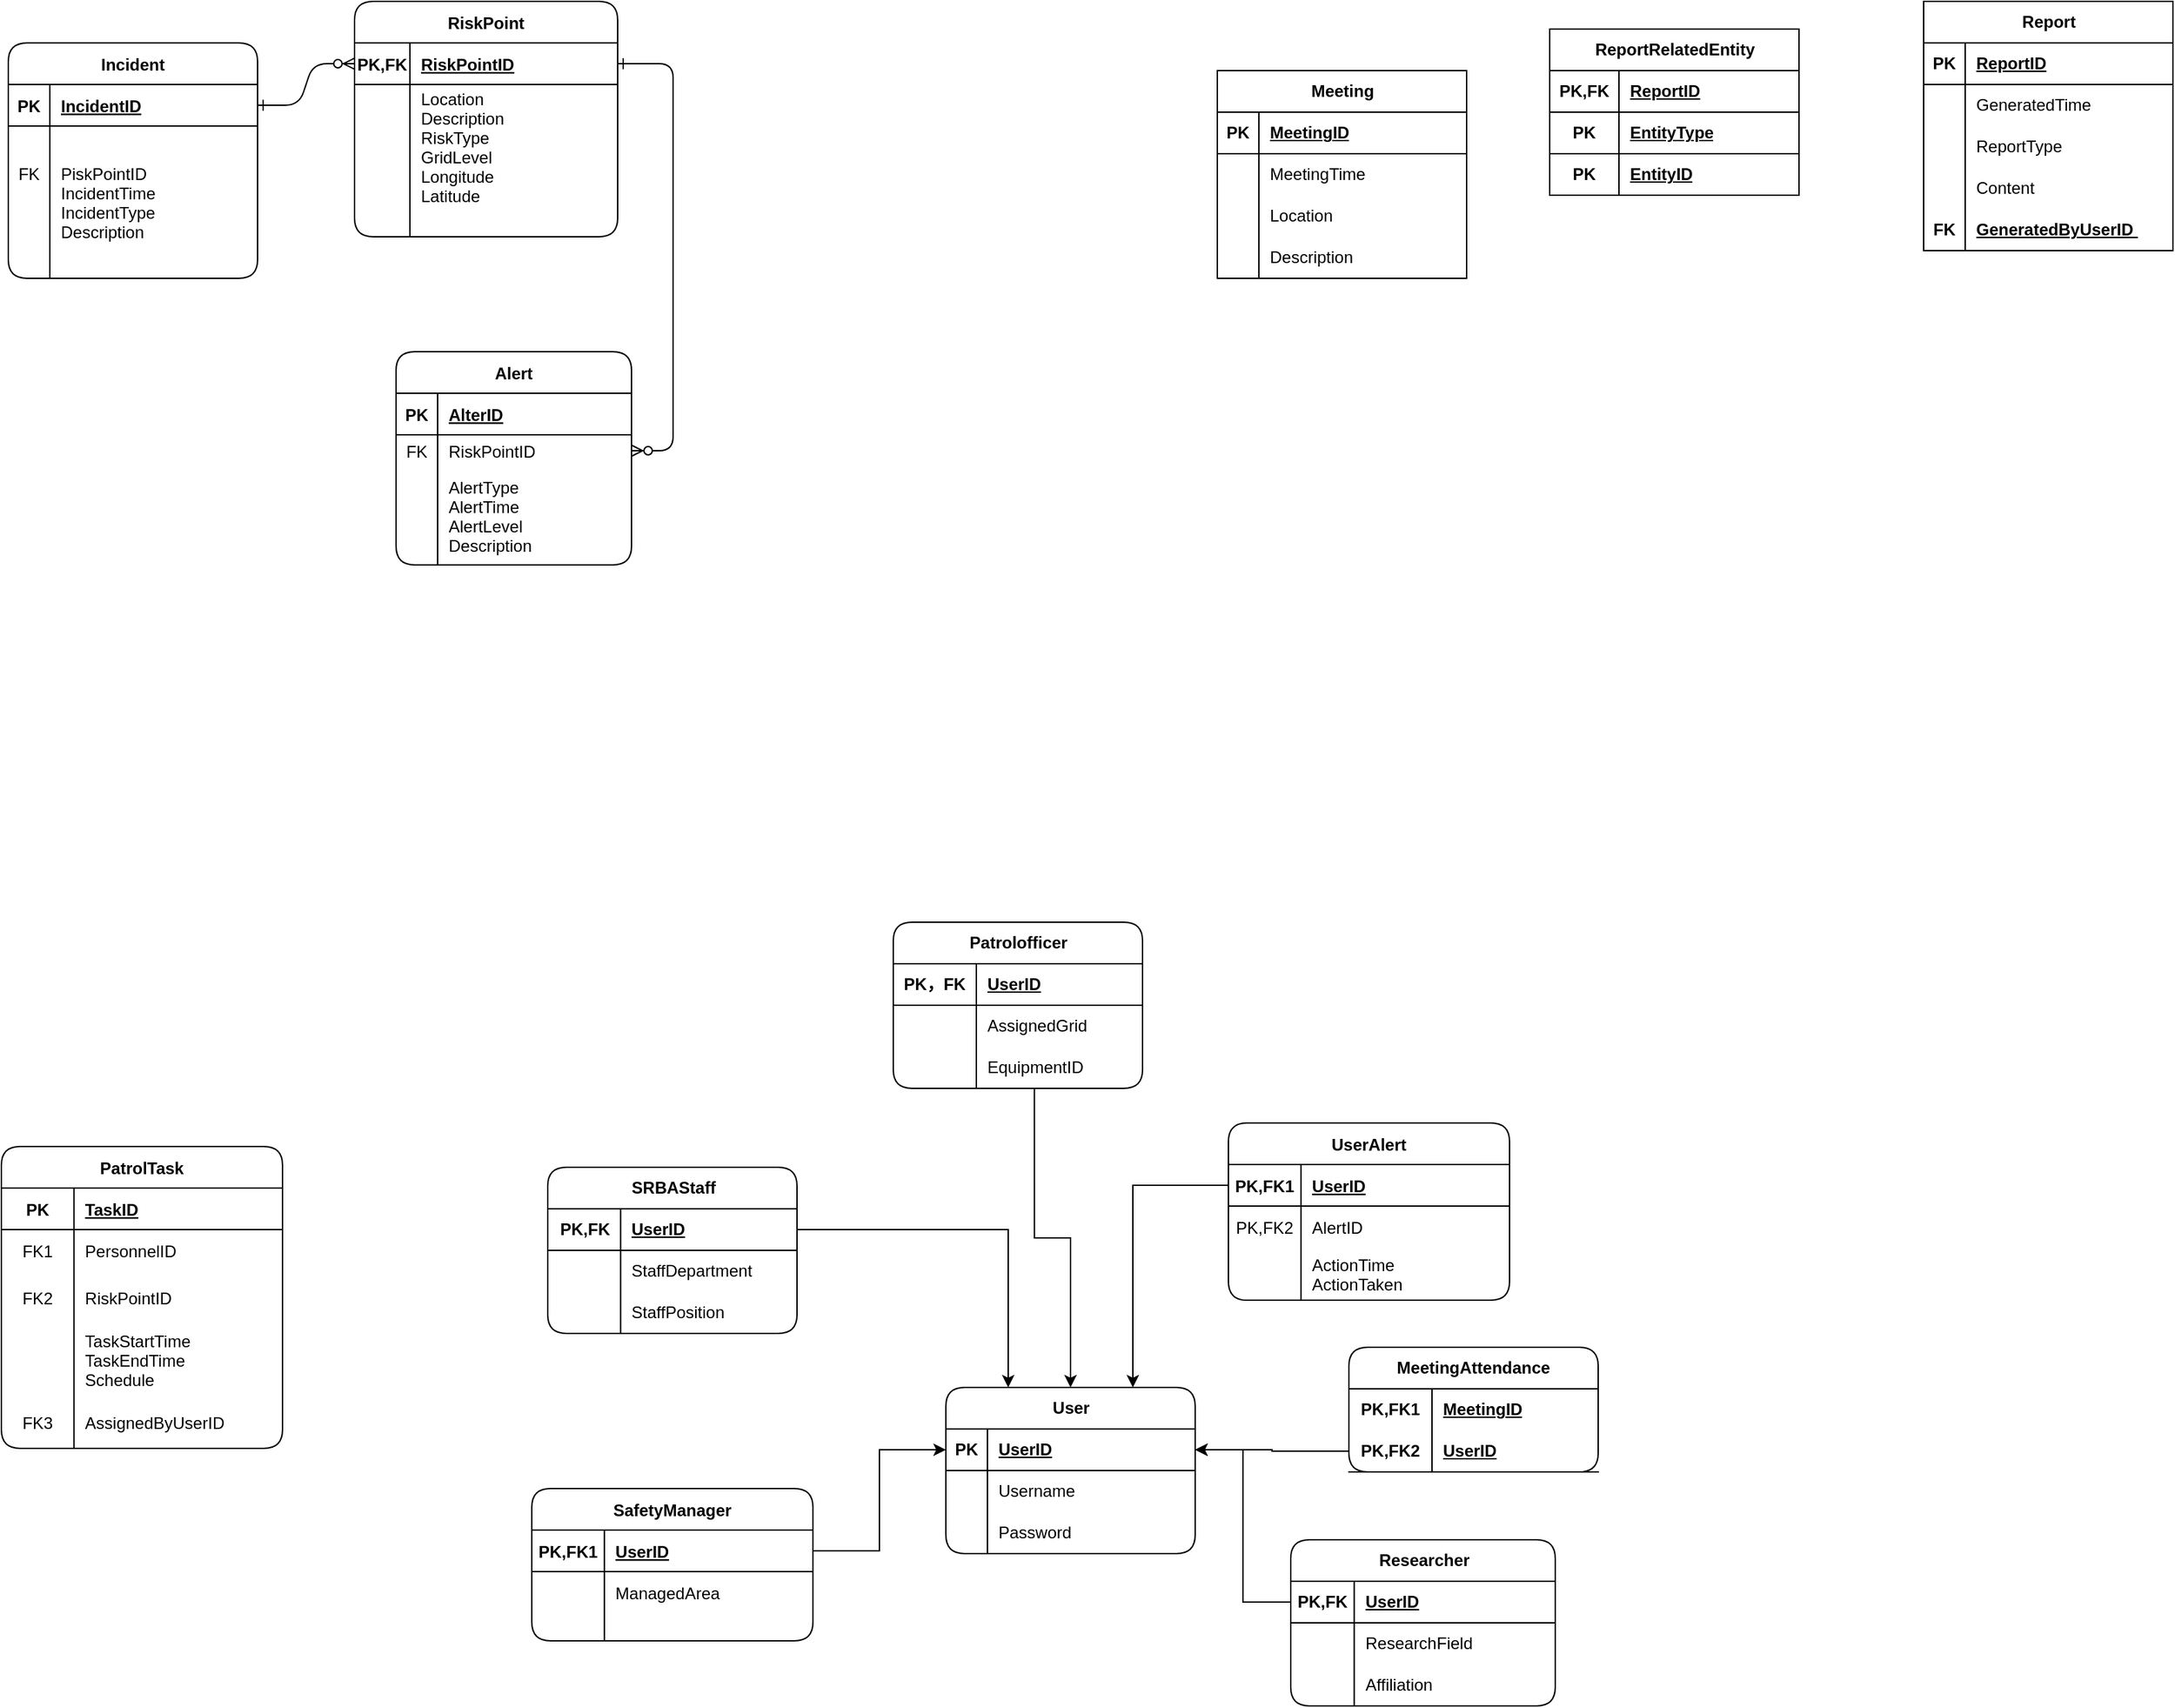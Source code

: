 <mxfile version="27.0.6">
  <diagram id="R2lEEEUBdFMjLlhIrx00" name="Page-1">
    <mxGraphModel dx="1435" dy="856" grid="0" gridSize="10" guides="1" tooltips="1" connect="1" arrows="1" fold="1" page="1" pageScale="1" pageWidth="1850" pageHeight="2100" math="0" shadow="0" extFonts="Permanent Marker^https://fonts.googleapis.com/css?family=Permanent+Marker">
      <root>
        <mxCell id="0" />
        <mxCell id="1" parent="0" />
        <mxCell id="C-vyLk0tnHw3VtMMgP7b-1" value="" style="edgeStyle=entityRelationEdgeStyle;endArrow=ERzeroToMany;startArrow=ERone;endFill=1;startFill=0;" parent="1" source="C-vyLk0tnHw3VtMMgP7b-24" target="C-vyLk0tnHw3VtMMgP7b-3" edge="1">
          <mxGeometry width="100" height="100" relative="1" as="geometry">
            <mxPoint x="340" y="720" as="sourcePoint" />
            <mxPoint x="440" y="620" as="targetPoint" />
          </mxGeometry>
        </mxCell>
        <mxCell id="C-vyLk0tnHw3VtMMgP7b-12" value="" style="edgeStyle=entityRelationEdgeStyle;endArrow=ERzeroToMany;startArrow=ERone;endFill=1;startFill=0;" parent="1" source="C-vyLk0tnHw3VtMMgP7b-3" target="C-vyLk0tnHw3VtMMgP7b-17" edge="1">
          <mxGeometry width="100" height="100" relative="1" as="geometry">
            <mxPoint x="400" y="180" as="sourcePoint" />
            <mxPoint x="460" y="205" as="targetPoint" />
          </mxGeometry>
        </mxCell>
        <mxCell id="C-vyLk0tnHw3VtMMgP7b-2" value="RiskPoint" style="shape=table;startSize=30;container=1;collapsible=1;childLayout=tableLayout;fixedRows=1;rowLines=0;fontStyle=1;align=center;resizeLast=1;rounded=1;" parent="1" vertex="1">
          <mxGeometry x="440" y="120" width="190" height="170" as="geometry" />
        </mxCell>
        <mxCell id="C-vyLk0tnHw3VtMMgP7b-3" value="" style="shape=partialRectangle;collapsible=0;dropTarget=0;pointerEvents=0;fillColor=none;points=[[0,0.5],[1,0.5]];portConstraint=eastwest;top=0;left=0;right=0;bottom=1;" parent="C-vyLk0tnHw3VtMMgP7b-2" vertex="1">
          <mxGeometry y="30" width="190" height="30" as="geometry" />
        </mxCell>
        <mxCell id="C-vyLk0tnHw3VtMMgP7b-4" value="PK,FK" style="shape=partialRectangle;overflow=hidden;connectable=0;fillColor=none;top=0;left=0;bottom=0;right=0;fontStyle=1;" parent="C-vyLk0tnHw3VtMMgP7b-3" vertex="1">
          <mxGeometry width="40" height="30" as="geometry">
            <mxRectangle width="40" height="30" as="alternateBounds" />
          </mxGeometry>
        </mxCell>
        <mxCell id="C-vyLk0tnHw3VtMMgP7b-5" value="RiskPointID" style="shape=partialRectangle;overflow=hidden;connectable=0;fillColor=none;top=0;left=0;bottom=0;right=0;align=left;spacingLeft=6;fontStyle=5;" parent="C-vyLk0tnHw3VtMMgP7b-3" vertex="1">
          <mxGeometry x="40" width="150" height="30" as="geometry">
            <mxRectangle width="150" height="30" as="alternateBounds" />
          </mxGeometry>
        </mxCell>
        <mxCell id="C-vyLk0tnHw3VtMMgP7b-6" value="" style="shape=partialRectangle;collapsible=0;dropTarget=0;pointerEvents=0;fillColor=none;points=[[0,0.5],[1,0.5]];portConstraint=eastwest;top=0;left=0;right=0;bottom=0;" parent="C-vyLk0tnHw3VtMMgP7b-2" vertex="1">
          <mxGeometry y="60" width="190" height="90" as="geometry" />
        </mxCell>
        <mxCell id="C-vyLk0tnHw3VtMMgP7b-7" value="" style="shape=partialRectangle;overflow=hidden;connectable=0;fillColor=none;top=0;left=0;bottom=0;right=0;" parent="C-vyLk0tnHw3VtMMgP7b-6" vertex="1">
          <mxGeometry width="40" height="90" as="geometry">
            <mxRectangle width="40" height="90" as="alternateBounds" />
          </mxGeometry>
        </mxCell>
        <mxCell id="C-vyLk0tnHw3VtMMgP7b-8" value="Location&#xa;Description&#xa;RiskType&#xa;GridLevel&#xa;Longitude&#xa;Latitude" style="shape=partialRectangle;overflow=hidden;connectable=0;fillColor=none;top=0;left=0;bottom=0;right=0;align=left;spacingLeft=6;" parent="C-vyLk0tnHw3VtMMgP7b-6" vertex="1">
          <mxGeometry x="40" width="150" height="90" as="geometry">
            <mxRectangle width="150" height="90" as="alternateBounds" />
          </mxGeometry>
        </mxCell>
        <mxCell id="C-vyLk0tnHw3VtMMgP7b-9" value="" style="shape=partialRectangle;collapsible=0;dropTarget=0;pointerEvents=0;fillColor=none;points=[[0,0.5],[1,0.5]];portConstraint=eastwest;top=0;left=0;right=0;bottom=0;" parent="C-vyLk0tnHw3VtMMgP7b-2" vertex="1">
          <mxGeometry y="150" width="190" height="20" as="geometry" />
        </mxCell>
        <mxCell id="C-vyLk0tnHw3VtMMgP7b-10" value="" style="shape=partialRectangle;overflow=hidden;connectable=0;fillColor=none;top=0;left=0;bottom=0;right=0;" parent="C-vyLk0tnHw3VtMMgP7b-9" vertex="1">
          <mxGeometry width="40" height="20" as="geometry">
            <mxRectangle width="40" height="20" as="alternateBounds" />
          </mxGeometry>
        </mxCell>
        <mxCell id="C-vyLk0tnHw3VtMMgP7b-11" value="" style="shape=partialRectangle;overflow=hidden;connectable=0;fillColor=none;top=0;left=0;bottom=0;right=0;align=left;spacingLeft=6;" parent="C-vyLk0tnHw3VtMMgP7b-9" vertex="1">
          <mxGeometry x="40" width="150" height="20" as="geometry">
            <mxRectangle width="150" height="20" as="alternateBounds" />
          </mxGeometry>
        </mxCell>
        <mxCell id="C-vyLk0tnHw3VtMMgP7b-13" value="Alert" style="shape=table;startSize=30;container=1;collapsible=1;childLayout=tableLayout;fixedRows=1;rowLines=0;fontStyle=1;align=center;resizeLast=1;rounded=1;" parent="1" vertex="1">
          <mxGeometry x="470" y="373" width="170" height="154" as="geometry" />
        </mxCell>
        <mxCell id="C-vyLk0tnHw3VtMMgP7b-14" value="" style="shape=partialRectangle;collapsible=0;dropTarget=0;pointerEvents=0;fillColor=none;points=[[0,0.5],[1,0.5]];portConstraint=eastwest;top=0;left=0;right=0;bottom=1;" parent="C-vyLk0tnHw3VtMMgP7b-13" vertex="1">
          <mxGeometry y="30" width="170" height="30" as="geometry" />
        </mxCell>
        <mxCell id="C-vyLk0tnHw3VtMMgP7b-15" value="PK" style="shape=partialRectangle;overflow=hidden;connectable=0;fillColor=none;top=0;left=0;bottom=0;right=0;fontStyle=1;" parent="C-vyLk0tnHw3VtMMgP7b-14" vertex="1">
          <mxGeometry width="30" height="30" as="geometry">
            <mxRectangle width="30" height="30" as="alternateBounds" />
          </mxGeometry>
        </mxCell>
        <mxCell id="C-vyLk0tnHw3VtMMgP7b-16" value="AlterID" style="shape=partialRectangle;overflow=hidden;connectable=0;fillColor=none;top=0;left=0;bottom=0;right=0;align=left;spacingLeft=6;fontStyle=5;" parent="C-vyLk0tnHw3VtMMgP7b-14" vertex="1">
          <mxGeometry x="30" width="140" height="30" as="geometry">
            <mxRectangle width="140" height="30" as="alternateBounds" />
          </mxGeometry>
        </mxCell>
        <mxCell id="C-vyLk0tnHw3VtMMgP7b-17" value="" style="shape=partialRectangle;collapsible=0;dropTarget=0;pointerEvents=0;fillColor=none;points=[[0,0.5],[1,0.5]];portConstraint=eastwest;top=0;left=0;right=0;bottom=0;" parent="C-vyLk0tnHw3VtMMgP7b-13" vertex="1">
          <mxGeometry y="60" width="170" height="23" as="geometry" />
        </mxCell>
        <mxCell id="C-vyLk0tnHw3VtMMgP7b-18" value="FK" style="shape=partialRectangle;overflow=hidden;connectable=0;fillColor=none;top=0;left=0;bottom=0;right=0;" parent="C-vyLk0tnHw3VtMMgP7b-17" vertex="1">
          <mxGeometry width="30" height="23" as="geometry">
            <mxRectangle width="30" height="23" as="alternateBounds" />
          </mxGeometry>
        </mxCell>
        <mxCell id="C-vyLk0tnHw3VtMMgP7b-19" value="RiskPointID" style="shape=partialRectangle;overflow=hidden;connectable=0;fillColor=none;top=0;left=0;bottom=0;right=0;align=left;spacingLeft=6;" parent="C-vyLk0tnHw3VtMMgP7b-17" vertex="1">
          <mxGeometry x="30" width="140" height="23" as="geometry">
            <mxRectangle width="140" height="23" as="alternateBounds" />
          </mxGeometry>
        </mxCell>
        <mxCell id="C-vyLk0tnHw3VtMMgP7b-20" value="" style="shape=partialRectangle;collapsible=0;dropTarget=0;pointerEvents=0;fillColor=none;points=[[0,0.5],[1,0.5]];portConstraint=eastwest;top=0;left=0;right=0;bottom=0;" parent="C-vyLk0tnHw3VtMMgP7b-13" vertex="1">
          <mxGeometry y="83" width="170" height="71" as="geometry" />
        </mxCell>
        <mxCell id="C-vyLk0tnHw3VtMMgP7b-21" value="" style="shape=partialRectangle;overflow=hidden;connectable=0;fillColor=none;top=0;left=0;bottom=0;right=0;" parent="C-vyLk0tnHw3VtMMgP7b-20" vertex="1">
          <mxGeometry width="30" height="71" as="geometry">
            <mxRectangle width="30" height="71" as="alternateBounds" />
          </mxGeometry>
        </mxCell>
        <mxCell id="C-vyLk0tnHw3VtMMgP7b-22" value="AlertType&#xa;AlertTime&#xa;AlertLevel&#xa;Description" style="shape=partialRectangle;overflow=hidden;connectable=0;fillColor=none;top=0;left=0;bottom=0;right=0;align=left;spacingLeft=6;" parent="C-vyLk0tnHw3VtMMgP7b-20" vertex="1">
          <mxGeometry x="30" width="140" height="71" as="geometry">
            <mxRectangle width="140" height="71" as="alternateBounds" />
          </mxGeometry>
        </mxCell>
        <mxCell id="C-vyLk0tnHw3VtMMgP7b-23" value="Incident" style="shape=table;startSize=30;container=1;collapsible=1;childLayout=tableLayout;fixedRows=1;rowLines=0;fontStyle=1;align=center;resizeLast=1;rounded=1;" parent="1" vertex="1">
          <mxGeometry x="190" y="150" width="180" height="170" as="geometry">
            <mxRectangle x="120" y="150" width="80" height="30" as="alternateBounds" />
          </mxGeometry>
        </mxCell>
        <mxCell id="C-vyLk0tnHw3VtMMgP7b-24" value="" style="shape=partialRectangle;collapsible=0;dropTarget=0;pointerEvents=0;fillColor=none;points=[[0,0.5],[1,0.5]];portConstraint=eastwest;top=0;left=0;right=0;bottom=1;" parent="C-vyLk0tnHw3VtMMgP7b-23" vertex="1">
          <mxGeometry y="30" width="180" height="30" as="geometry" />
        </mxCell>
        <mxCell id="C-vyLk0tnHw3VtMMgP7b-25" value="PK" style="shape=partialRectangle;overflow=hidden;connectable=0;fillColor=none;top=0;left=0;bottom=0;right=0;fontStyle=1;" parent="C-vyLk0tnHw3VtMMgP7b-24" vertex="1">
          <mxGeometry width="30" height="30" as="geometry">
            <mxRectangle width="30" height="30" as="alternateBounds" />
          </mxGeometry>
        </mxCell>
        <mxCell id="C-vyLk0tnHw3VtMMgP7b-26" value="IncidentID" style="shape=partialRectangle;overflow=hidden;connectable=0;fillColor=none;top=0;left=0;bottom=0;right=0;align=left;spacingLeft=6;fontStyle=5;" parent="C-vyLk0tnHw3VtMMgP7b-24" vertex="1">
          <mxGeometry x="30" width="150" height="30" as="geometry">
            <mxRectangle width="150" height="30" as="alternateBounds" />
          </mxGeometry>
        </mxCell>
        <mxCell id="C-vyLk0tnHw3VtMMgP7b-27" value="" style="shape=partialRectangle;collapsible=0;dropTarget=0;pointerEvents=0;fillColor=none;points=[[0,0.5],[1,0.5]];portConstraint=eastwest;top=0;left=0;right=0;bottom=0;" parent="C-vyLk0tnHw3VtMMgP7b-23" vertex="1">
          <mxGeometry y="60" width="180" height="110" as="geometry" />
        </mxCell>
        <mxCell id="C-vyLk0tnHw3VtMMgP7b-28" value="FK&#xa;&#xa;&#xa;" style="shape=partialRectangle;overflow=hidden;connectable=0;fillColor=none;top=0;left=0;bottom=0;right=0;" parent="C-vyLk0tnHw3VtMMgP7b-27" vertex="1">
          <mxGeometry width="30" height="110" as="geometry">
            <mxRectangle width="30" height="110" as="alternateBounds" />
          </mxGeometry>
        </mxCell>
        <mxCell id="C-vyLk0tnHw3VtMMgP7b-29" value="PiskPointID&#xa;IncidentTime&#xa;IncidentType&#xa;Description" style="shape=partialRectangle;overflow=hidden;connectable=0;fillColor=none;top=0;left=0;bottom=0;right=0;align=left;spacingLeft=6;" parent="C-vyLk0tnHw3VtMMgP7b-27" vertex="1">
          <mxGeometry x="30" width="150" height="110" as="geometry">
            <mxRectangle width="150" height="110" as="alternateBounds" />
          </mxGeometry>
        </mxCell>
        <mxCell id="5oM8TOlwmBt_AAqhBrr2-12" value="UserAlert" style="shape=table;startSize=30;container=1;collapsible=1;childLayout=tableLayout;fixedRows=1;rowLines=0;fontStyle=1;align=center;resizeLast=1;rounded=1;" parent="1" vertex="1">
          <mxGeometry x="1071" y="930" width="203" height="128" as="geometry" />
        </mxCell>
        <mxCell id="5oM8TOlwmBt_AAqhBrr2-13" value="" style="shape=partialRectangle;collapsible=0;dropTarget=0;pointerEvents=0;fillColor=none;points=[[0,0.5],[1,0.5]];portConstraint=eastwest;top=0;left=0;right=0;bottom=1;" parent="5oM8TOlwmBt_AAqhBrr2-12" vertex="1">
          <mxGeometry y="30" width="203" height="30" as="geometry" />
        </mxCell>
        <mxCell id="5oM8TOlwmBt_AAqhBrr2-14" value="PK,FK1" style="shape=partialRectangle;overflow=hidden;connectable=0;fillColor=none;top=0;left=0;bottom=0;right=0;fontStyle=1;" parent="5oM8TOlwmBt_AAqhBrr2-13" vertex="1">
          <mxGeometry width="52.399" height="30" as="geometry">
            <mxRectangle width="52.399" height="30" as="alternateBounds" />
          </mxGeometry>
        </mxCell>
        <mxCell id="5oM8TOlwmBt_AAqhBrr2-15" value="UserID" style="shape=partialRectangle;overflow=hidden;connectable=0;fillColor=none;top=0;left=0;bottom=0;right=0;align=left;spacingLeft=6;fontStyle=5;" parent="5oM8TOlwmBt_AAqhBrr2-13" vertex="1">
          <mxGeometry x="52.399" width="150.601" height="30" as="geometry">
            <mxRectangle width="150.601" height="30" as="alternateBounds" />
          </mxGeometry>
        </mxCell>
        <mxCell id="5oM8TOlwmBt_AAqhBrr2-16" value="" style="shape=partialRectangle;collapsible=0;dropTarget=0;pointerEvents=0;fillColor=none;points=[[0,0.5],[1,0.5]];portConstraint=eastwest;top=0;left=0;right=0;bottom=0;" parent="5oM8TOlwmBt_AAqhBrr2-12" vertex="1">
          <mxGeometry y="60" width="203" height="30" as="geometry" />
        </mxCell>
        <mxCell id="5oM8TOlwmBt_AAqhBrr2-17" value="PK,FK2" style="shape=partialRectangle;overflow=hidden;connectable=0;fillColor=none;top=0;left=0;bottom=0;right=0;" parent="5oM8TOlwmBt_AAqhBrr2-16" vertex="1">
          <mxGeometry width="52.399" height="30" as="geometry">
            <mxRectangle width="52.399" height="30" as="alternateBounds" />
          </mxGeometry>
        </mxCell>
        <mxCell id="5oM8TOlwmBt_AAqhBrr2-18" value="AlertID" style="shape=partialRectangle;overflow=hidden;connectable=0;fillColor=none;top=0;left=0;bottom=0;right=0;align=left;spacingLeft=6;" parent="5oM8TOlwmBt_AAqhBrr2-16" vertex="1">
          <mxGeometry x="52.399" width="150.601" height="30" as="geometry">
            <mxRectangle width="150.601" height="30" as="alternateBounds" />
          </mxGeometry>
        </mxCell>
        <mxCell id="5oM8TOlwmBt_AAqhBrr2-19" value="" style="shape=partialRectangle;collapsible=0;dropTarget=0;pointerEvents=0;fillColor=none;points=[[0,0.5],[1,0.5]];portConstraint=eastwest;top=0;left=0;right=0;bottom=0;" parent="5oM8TOlwmBt_AAqhBrr2-12" vertex="1">
          <mxGeometry y="90" width="203" height="38" as="geometry" />
        </mxCell>
        <mxCell id="5oM8TOlwmBt_AAqhBrr2-20" value="" style="shape=partialRectangle;overflow=hidden;connectable=0;fillColor=none;top=0;left=0;bottom=0;right=0;" parent="5oM8TOlwmBt_AAqhBrr2-19" vertex="1">
          <mxGeometry width="52.399" height="38" as="geometry">
            <mxRectangle width="52.399" height="38" as="alternateBounds" />
          </mxGeometry>
        </mxCell>
        <mxCell id="5oM8TOlwmBt_AAqhBrr2-21" value="ActionTime&#xa;ActionTaken" style="shape=partialRectangle;overflow=hidden;connectable=0;fillColor=none;top=0;left=0;bottom=0;right=0;align=left;spacingLeft=6;" parent="5oM8TOlwmBt_AAqhBrr2-19" vertex="1">
          <mxGeometry x="52.399" width="150.601" height="38" as="geometry">
            <mxRectangle width="150.601" height="38" as="alternateBounds" />
          </mxGeometry>
        </mxCell>
        <mxCell id="5oM8TOlwmBt_AAqhBrr2-22" value="PatrolTask" style="shape=table;startSize=30;container=1;collapsible=1;childLayout=tableLayout;fixedRows=1;rowLines=0;fontStyle=1;align=center;resizeLast=1;rounded=1;" parent="1" vertex="1">
          <mxGeometry x="185" y="947" width="203" height="218" as="geometry" />
        </mxCell>
        <mxCell id="5oM8TOlwmBt_AAqhBrr2-23" value="" style="shape=partialRectangle;collapsible=0;dropTarget=0;pointerEvents=0;fillColor=none;points=[[0,0.5],[1,0.5]];portConstraint=eastwest;top=0;left=0;right=0;bottom=1;" parent="5oM8TOlwmBt_AAqhBrr2-22" vertex="1">
          <mxGeometry y="30" width="203" height="30" as="geometry" />
        </mxCell>
        <mxCell id="5oM8TOlwmBt_AAqhBrr2-24" value="PK" style="shape=partialRectangle;overflow=hidden;connectable=0;fillColor=none;top=0;left=0;bottom=0;right=0;fontStyle=1;" parent="5oM8TOlwmBt_AAqhBrr2-23" vertex="1">
          <mxGeometry width="52.399" height="30" as="geometry">
            <mxRectangle width="52.399" height="30" as="alternateBounds" />
          </mxGeometry>
        </mxCell>
        <mxCell id="5oM8TOlwmBt_AAqhBrr2-25" value="TaskID" style="shape=partialRectangle;overflow=hidden;connectable=0;fillColor=none;top=0;left=0;bottom=0;right=0;align=left;spacingLeft=6;fontStyle=5;" parent="5oM8TOlwmBt_AAqhBrr2-23" vertex="1">
          <mxGeometry x="52.399" width="150.601" height="30" as="geometry">
            <mxRectangle width="150.601" height="30" as="alternateBounds" />
          </mxGeometry>
        </mxCell>
        <mxCell id="5oM8TOlwmBt_AAqhBrr2-26" value="" style="shape=partialRectangle;collapsible=0;dropTarget=0;pointerEvents=0;fillColor=none;points=[[0,0.5],[1,0.5]];portConstraint=eastwest;top=0;left=0;right=0;bottom=0;" parent="5oM8TOlwmBt_AAqhBrr2-22" vertex="1">
          <mxGeometry y="60" width="203" height="30" as="geometry" />
        </mxCell>
        <mxCell id="5oM8TOlwmBt_AAqhBrr2-27" value="FK1" style="shape=partialRectangle;overflow=hidden;connectable=0;fillColor=none;top=0;left=0;bottom=0;right=0;" parent="5oM8TOlwmBt_AAqhBrr2-26" vertex="1">
          <mxGeometry width="52.399" height="30" as="geometry">
            <mxRectangle width="52.399" height="30" as="alternateBounds" />
          </mxGeometry>
        </mxCell>
        <mxCell id="5oM8TOlwmBt_AAqhBrr2-28" value="PersonnelID" style="shape=partialRectangle;overflow=hidden;connectable=0;fillColor=none;top=0;left=0;bottom=0;right=0;align=left;spacingLeft=6;" parent="5oM8TOlwmBt_AAqhBrr2-26" vertex="1">
          <mxGeometry x="52.399" width="150.601" height="30" as="geometry">
            <mxRectangle width="150.601" height="30" as="alternateBounds" />
          </mxGeometry>
        </mxCell>
        <mxCell id="5oM8TOlwmBt_AAqhBrr2-29" value="" style="shape=partialRectangle;collapsible=0;dropTarget=0;pointerEvents=0;fillColor=none;points=[[0,0.5],[1,0.5]];portConstraint=eastwest;top=0;left=0;right=0;bottom=0;" parent="5oM8TOlwmBt_AAqhBrr2-22" vertex="1">
          <mxGeometry y="90" width="203" height="38" as="geometry" />
        </mxCell>
        <mxCell id="5oM8TOlwmBt_AAqhBrr2-30" value="FK2" style="shape=partialRectangle;overflow=hidden;connectable=0;fillColor=none;top=0;left=0;bottom=0;right=0;" parent="5oM8TOlwmBt_AAqhBrr2-29" vertex="1">
          <mxGeometry width="52.399" height="38" as="geometry">
            <mxRectangle width="52.399" height="38" as="alternateBounds" />
          </mxGeometry>
        </mxCell>
        <mxCell id="5oM8TOlwmBt_AAqhBrr2-31" value="RiskPointID" style="shape=partialRectangle;overflow=hidden;connectable=0;fillColor=none;top=0;left=0;bottom=0;right=0;align=left;spacingLeft=6;" parent="5oM8TOlwmBt_AAqhBrr2-29" vertex="1">
          <mxGeometry x="52.399" width="150.601" height="38" as="geometry">
            <mxRectangle width="150.601" height="38" as="alternateBounds" />
          </mxGeometry>
        </mxCell>
        <mxCell id="5oM8TOlwmBt_AAqhBrr2-37" value="" style="shape=partialRectangle;collapsible=0;dropTarget=0;pointerEvents=0;fillColor=none;points=[[0,0.5],[1,0.5]];portConstraint=eastwest;top=0;left=0;right=0;bottom=0;" parent="5oM8TOlwmBt_AAqhBrr2-22" vertex="1">
          <mxGeometry y="128" width="203" height="52" as="geometry" />
        </mxCell>
        <mxCell id="5oM8TOlwmBt_AAqhBrr2-38" value="" style="shape=partialRectangle;overflow=hidden;connectable=0;fillColor=none;top=0;left=0;bottom=0;right=0;" parent="5oM8TOlwmBt_AAqhBrr2-37" vertex="1">
          <mxGeometry width="52.399" height="52" as="geometry">
            <mxRectangle width="52.399" height="52" as="alternateBounds" />
          </mxGeometry>
        </mxCell>
        <mxCell id="5oM8TOlwmBt_AAqhBrr2-39" value="TaskStartTime&#xa;TaskEndTime&#xa;Schedule" style="shape=partialRectangle;overflow=hidden;connectable=0;fillColor=none;top=0;left=0;bottom=0;right=0;align=left;spacingLeft=6;" parent="5oM8TOlwmBt_AAqhBrr2-37" vertex="1">
          <mxGeometry x="52.399" width="150.601" height="52" as="geometry">
            <mxRectangle width="150.601" height="52" as="alternateBounds" />
          </mxGeometry>
        </mxCell>
        <mxCell id="5oM8TOlwmBt_AAqhBrr2-40" value="" style="shape=partialRectangle;collapsible=0;dropTarget=0;pointerEvents=0;fillColor=none;points=[[0,0.5],[1,0.5]];portConstraint=eastwest;top=0;left=0;right=0;bottom=0;" parent="5oM8TOlwmBt_AAqhBrr2-22" vertex="1">
          <mxGeometry y="180" width="203" height="38" as="geometry" />
        </mxCell>
        <mxCell id="5oM8TOlwmBt_AAqhBrr2-41" value="FK3" style="shape=partialRectangle;overflow=hidden;connectable=0;fillColor=none;top=0;left=0;bottom=0;right=0;" parent="5oM8TOlwmBt_AAqhBrr2-40" vertex="1">
          <mxGeometry width="52.399" height="38" as="geometry">
            <mxRectangle width="52.399" height="38" as="alternateBounds" />
          </mxGeometry>
        </mxCell>
        <mxCell id="5oM8TOlwmBt_AAqhBrr2-42" value="AssignedByUserID" style="shape=partialRectangle;overflow=hidden;connectable=0;fillColor=none;top=0;left=0;bottom=0;right=0;align=left;spacingLeft=6;" parent="5oM8TOlwmBt_AAqhBrr2-40" vertex="1">
          <mxGeometry x="52.399" width="150.601" height="38" as="geometry">
            <mxRectangle width="150.601" height="38" as="alternateBounds" />
          </mxGeometry>
        </mxCell>
        <mxCell id="5oM8TOlwmBt_AAqhBrr2-43" value="SafetyManager" style="shape=table;startSize=30;container=1;collapsible=1;childLayout=tableLayout;fixedRows=1;rowLines=0;fontStyle=1;align=center;resizeLast=1;rounded=1;" parent="1" vertex="1">
          <mxGeometry x="568" y="1194" width="203" height="110" as="geometry" />
        </mxCell>
        <mxCell id="5oM8TOlwmBt_AAqhBrr2-44" value="" style="shape=partialRectangle;collapsible=0;dropTarget=0;pointerEvents=0;fillColor=none;points=[[0,0.5],[1,0.5]];portConstraint=eastwest;top=0;left=0;right=0;bottom=1;" parent="5oM8TOlwmBt_AAqhBrr2-43" vertex="1">
          <mxGeometry y="30" width="203" height="30" as="geometry" />
        </mxCell>
        <mxCell id="5oM8TOlwmBt_AAqhBrr2-45" value="PK,FK1" style="shape=partialRectangle;overflow=hidden;connectable=0;fillColor=none;top=0;left=0;bottom=0;right=0;fontStyle=1;" parent="5oM8TOlwmBt_AAqhBrr2-44" vertex="1">
          <mxGeometry width="52.399" height="30" as="geometry">
            <mxRectangle width="52.399" height="30" as="alternateBounds" />
          </mxGeometry>
        </mxCell>
        <mxCell id="5oM8TOlwmBt_AAqhBrr2-46" value="UserID" style="shape=partialRectangle;overflow=hidden;connectable=0;fillColor=none;top=0;left=0;bottom=0;right=0;align=left;spacingLeft=6;fontStyle=5;" parent="5oM8TOlwmBt_AAqhBrr2-44" vertex="1">
          <mxGeometry x="52.399" width="150.601" height="30" as="geometry">
            <mxRectangle width="150.601" height="30" as="alternateBounds" />
          </mxGeometry>
        </mxCell>
        <mxCell id="5oM8TOlwmBt_AAqhBrr2-47" value="" style="shape=partialRectangle;collapsible=0;dropTarget=0;pointerEvents=0;fillColor=none;points=[[0,0.5],[1,0.5]];portConstraint=eastwest;top=0;left=0;right=0;bottom=0;" parent="5oM8TOlwmBt_AAqhBrr2-43" vertex="1">
          <mxGeometry y="60" width="203" height="30" as="geometry" />
        </mxCell>
        <mxCell id="5oM8TOlwmBt_AAqhBrr2-48" value="" style="shape=partialRectangle;overflow=hidden;connectable=0;fillColor=none;top=0;left=0;bottom=0;right=0;" parent="5oM8TOlwmBt_AAqhBrr2-47" vertex="1">
          <mxGeometry width="52.399" height="30" as="geometry">
            <mxRectangle width="52.399" height="30" as="alternateBounds" />
          </mxGeometry>
        </mxCell>
        <mxCell id="5oM8TOlwmBt_AAqhBrr2-49" value="ManagedArea" style="shape=partialRectangle;overflow=hidden;connectable=0;fillColor=none;top=0;left=0;bottom=0;right=0;align=left;spacingLeft=6;" parent="5oM8TOlwmBt_AAqhBrr2-47" vertex="1">
          <mxGeometry x="52.399" width="150.601" height="30" as="geometry">
            <mxRectangle width="150.601" height="30" as="alternateBounds" />
          </mxGeometry>
        </mxCell>
        <mxCell id="5oM8TOlwmBt_AAqhBrr2-50" value="" style="shape=partialRectangle;collapsible=0;dropTarget=0;pointerEvents=0;fillColor=none;points=[[0,0.5],[1,0.5]];portConstraint=eastwest;top=0;left=0;right=0;bottom=0;" parent="5oM8TOlwmBt_AAqhBrr2-43" vertex="1">
          <mxGeometry y="90" width="203" height="20" as="geometry" />
        </mxCell>
        <mxCell id="5oM8TOlwmBt_AAqhBrr2-51" value="" style="shape=partialRectangle;overflow=hidden;connectable=0;fillColor=none;top=0;left=0;bottom=0;right=0;" parent="5oM8TOlwmBt_AAqhBrr2-50" vertex="1">
          <mxGeometry width="52.399" height="20" as="geometry">
            <mxRectangle width="52.399" height="20" as="alternateBounds" />
          </mxGeometry>
        </mxCell>
        <mxCell id="5oM8TOlwmBt_AAqhBrr2-52" value="" style="shape=partialRectangle;overflow=hidden;connectable=0;fillColor=none;top=0;left=0;bottom=0;right=0;align=left;spacingLeft=6;" parent="5oM8TOlwmBt_AAqhBrr2-50" vertex="1">
          <mxGeometry x="52.399" width="150.601" height="20" as="geometry">
            <mxRectangle width="150.601" height="20" as="alternateBounds" />
          </mxGeometry>
        </mxCell>
        <mxCell id="HkrqO2anl0tsShpbTBMv-1" value="Meeting" style="shape=table;startSize=30;container=1;collapsible=1;childLayout=tableLayout;fixedRows=1;rowLines=0;fontStyle=1;align=center;resizeLast=1;html=1;" vertex="1" parent="1">
          <mxGeometry x="1063" y="170" width="180" height="150" as="geometry" />
        </mxCell>
        <mxCell id="HkrqO2anl0tsShpbTBMv-2" value="" style="shape=tableRow;horizontal=0;startSize=0;swimlaneHead=0;swimlaneBody=0;fillColor=none;collapsible=0;dropTarget=0;points=[[0,0.5],[1,0.5]];portConstraint=eastwest;top=0;left=0;right=0;bottom=1;" vertex="1" parent="HkrqO2anl0tsShpbTBMv-1">
          <mxGeometry y="30" width="180" height="30" as="geometry" />
        </mxCell>
        <mxCell id="HkrqO2anl0tsShpbTBMv-3" value="PK" style="shape=partialRectangle;connectable=0;fillColor=none;top=0;left=0;bottom=0;right=0;fontStyle=1;overflow=hidden;whiteSpace=wrap;html=1;" vertex="1" parent="HkrqO2anl0tsShpbTBMv-2">
          <mxGeometry width="30" height="30" as="geometry">
            <mxRectangle width="30" height="30" as="alternateBounds" />
          </mxGeometry>
        </mxCell>
        <mxCell id="HkrqO2anl0tsShpbTBMv-4" value="MeetingID" style="shape=partialRectangle;connectable=0;fillColor=none;top=0;left=0;bottom=0;right=0;align=left;spacingLeft=6;fontStyle=5;overflow=hidden;whiteSpace=wrap;html=1;" vertex="1" parent="HkrqO2anl0tsShpbTBMv-2">
          <mxGeometry x="30" width="150" height="30" as="geometry">
            <mxRectangle width="150" height="30" as="alternateBounds" />
          </mxGeometry>
        </mxCell>
        <mxCell id="HkrqO2anl0tsShpbTBMv-5" value="" style="shape=tableRow;horizontal=0;startSize=0;swimlaneHead=0;swimlaneBody=0;fillColor=none;collapsible=0;dropTarget=0;points=[[0,0.5],[1,0.5]];portConstraint=eastwest;top=0;left=0;right=0;bottom=0;" vertex="1" parent="HkrqO2anl0tsShpbTBMv-1">
          <mxGeometry y="60" width="180" height="30" as="geometry" />
        </mxCell>
        <mxCell id="HkrqO2anl0tsShpbTBMv-6" value="" style="shape=partialRectangle;connectable=0;fillColor=none;top=0;left=0;bottom=0;right=0;editable=1;overflow=hidden;whiteSpace=wrap;html=1;" vertex="1" parent="HkrqO2anl0tsShpbTBMv-5">
          <mxGeometry width="30" height="30" as="geometry">
            <mxRectangle width="30" height="30" as="alternateBounds" />
          </mxGeometry>
        </mxCell>
        <mxCell id="HkrqO2anl0tsShpbTBMv-7" value="MeetingTime&amp;nbsp;" style="shape=partialRectangle;connectable=0;fillColor=none;top=0;left=0;bottom=0;right=0;align=left;spacingLeft=6;overflow=hidden;whiteSpace=wrap;html=1;" vertex="1" parent="HkrqO2anl0tsShpbTBMv-5">
          <mxGeometry x="30" width="150" height="30" as="geometry">
            <mxRectangle width="150" height="30" as="alternateBounds" />
          </mxGeometry>
        </mxCell>
        <mxCell id="HkrqO2anl0tsShpbTBMv-8" value="" style="shape=tableRow;horizontal=0;startSize=0;swimlaneHead=0;swimlaneBody=0;fillColor=none;collapsible=0;dropTarget=0;points=[[0,0.5],[1,0.5]];portConstraint=eastwest;top=0;left=0;right=0;bottom=0;" vertex="1" parent="HkrqO2anl0tsShpbTBMv-1">
          <mxGeometry y="90" width="180" height="30" as="geometry" />
        </mxCell>
        <mxCell id="HkrqO2anl0tsShpbTBMv-9" value="" style="shape=partialRectangle;connectable=0;fillColor=none;top=0;left=0;bottom=0;right=0;editable=1;overflow=hidden;whiteSpace=wrap;html=1;" vertex="1" parent="HkrqO2anl0tsShpbTBMv-8">
          <mxGeometry width="30" height="30" as="geometry">
            <mxRectangle width="30" height="30" as="alternateBounds" />
          </mxGeometry>
        </mxCell>
        <mxCell id="HkrqO2anl0tsShpbTBMv-10" value="Location" style="shape=partialRectangle;connectable=0;fillColor=none;top=0;left=0;bottom=0;right=0;align=left;spacingLeft=6;overflow=hidden;whiteSpace=wrap;html=1;" vertex="1" parent="HkrqO2anl0tsShpbTBMv-8">
          <mxGeometry x="30" width="150" height="30" as="geometry">
            <mxRectangle width="150" height="30" as="alternateBounds" />
          </mxGeometry>
        </mxCell>
        <mxCell id="HkrqO2anl0tsShpbTBMv-11" value="" style="shape=tableRow;horizontal=0;startSize=0;swimlaneHead=0;swimlaneBody=0;fillColor=none;collapsible=0;dropTarget=0;points=[[0,0.5],[1,0.5]];portConstraint=eastwest;top=0;left=0;right=0;bottom=0;" vertex="1" parent="HkrqO2anl0tsShpbTBMv-1">
          <mxGeometry y="120" width="180" height="30" as="geometry" />
        </mxCell>
        <mxCell id="HkrqO2anl0tsShpbTBMv-12" value="" style="shape=partialRectangle;connectable=0;fillColor=none;top=0;left=0;bottom=0;right=0;editable=1;overflow=hidden;whiteSpace=wrap;html=1;" vertex="1" parent="HkrqO2anl0tsShpbTBMv-11">
          <mxGeometry width="30" height="30" as="geometry">
            <mxRectangle width="30" height="30" as="alternateBounds" />
          </mxGeometry>
        </mxCell>
        <mxCell id="HkrqO2anl0tsShpbTBMv-13" value="Description" style="shape=partialRectangle;connectable=0;fillColor=none;top=0;left=0;bottom=0;right=0;align=left;spacingLeft=6;overflow=hidden;whiteSpace=wrap;html=1;" vertex="1" parent="HkrqO2anl0tsShpbTBMv-11">
          <mxGeometry x="30" width="150" height="30" as="geometry">
            <mxRectangle width="150" height="30" as="alternateBounds" />
          </mxGeometry>
        </mxCell>
        <mxCell id="HkrqO2anl0tsShpbTBMv-14" value="MeetingAttendance" style="shape=table;startSize=30;container=1;collapsible=1;childLayout=tableLayout;fixedRows=1;rowLines=0;fontStyle=1;align=center;resizeLast=1;html=1;whiteSpace=wrap;rounded=1;" vertex="1" parent="1">
          <mxGeometry x="1158" y="1092" width="180" height="90" as="geometry" />
        </mxCell>
        <mxCell id="HkrqO2anl0tsShpbTBMv-15" value="" style="shape=tableRow;horizontal=0;startSize=0;swimlaneHead=0;swimlaneBody=0;fillColor=none;collapsible=0;dropTarget=0;points=[[0,0.5],[1,0.5]];portConstraint=eastwest;top=0;left=0;right=0;bottom=0;html=1;" vertex="1" parent="HkrqO2anl0tsShpbTBMv-14">
          <mxGeometry y="30" width="180" height="30" as="geometry" />
        </mxCell>
        <mxCell id="HkrqO2anl0tsShpbTBMv-16" value="PK,FK1" style="shape=partialRectangle;connectable=0;fillColor=none;top=0;left=0;bottom=0;right=0;fontStyle=1;overflow=hidden;html=1;whiteSpace=wrap;" vertex="1" parent="HkrqO2anl0tsShpbTBMv-15">
          <mxGeometry width="60" height="30" as="geometry">
            <mxRectangle width="60" height="30" as="alternateBounds" />
          </mxGeometry>
        </mxCell>
        <mxCell id="HkrqO2anl0tsShpbTBMv-17" value="MeetingID" style="shape=partialRectangle;connectable=0;fillColor=none;top=0;left=0;bottom=0;right=0;align=left;spacingLeft=6;fontStyle=5;overflow=hidden;html=1;whiteSpace=wrap;" vertex="1" parent="HkrqO2anl0tsShpbTBMv-15">
          <mxGeometry x="60" width="120" height="30" as="geometry">
            <mxRectangle width="120" height="30" as="alternateBounds" />
          </mxGeometry>
        </mxCell>
        <mxCell id="HkrqO2anl0tsShpbTBMv-18" value="" style="shape=tableRow;horizontal=0;startSize=0;swimlaneHead=0;swimlaneBody=0;fillColor=none;collapsible=0;dropTarget=0;points=[[0,0.5],[1,0.5]];portConstraint=eastwest;top=0;left=0;right=0;bottom=1;html=1;" vertex="1" parent="HkrqO2anl0tsShpbTBMv-14">
          <mxGeometry y="60" width="180" height="30" as="geometry" />
        </mxCell>
        <mxCell id="HkrqO2anl0tsShpbTBMv-19" value="PK,FK2" style="shape=partialRectangle;connectable=0;fillColor=none;top=0;left=0;bottom=0;right=0;fontStyle=1;overflow=hidden;html=1;whiteSpace=wrap;" vertex="1" parent="HkrqO2anl0tsShpbTBMv-18">
          <mxGeometry width="60" height="30" as="geometry">
            <mxRectangle width="60" height="30" as="alternateBounds" />
          </mxGeometry>
        </mxCell>
        <mxCell id="HkrqO2anl0tsShpbTBMv-20" value="UserID" style="shape=partialRectangle;connectable=0;fillColor=none;top=0;left=0;bottom=0;right=0;align=left;spacingLeft=6;fontStyle=5;overflow=hidden;html=1;whiteSpace=wrap;" vertex="1" parent="HkrqO2anl0tsShpbTBMv-18">
          <mxGeometry x="60" width="120" height="30" as="geometry">
            <mxRectangle width="120" height="30" as="alternateBounds" />
          </mxGeometry>
        </mxCell>
        <mxCell id="HkrqO2anl0tsShpbTBMv-21" value="Researcher" style="shape=table;startSize=30;container=1;collapsible=1;childLayout=tableLayout;fixedRows=1;rowLines=0;fontStyle=1;align=center;resizeLast=1;html=1;rounded=1;" vertex="1" parent="1">
          <mxGeometry x="1116" y="1231" width="191" height="120" as="geometry" />
        </mxCell>
        <mxCell id="HkrqO2anl0tsShpbTBMv-22" value="" style="shape=tableRow;horizontal=0;startSize=0;swimlaneHead=0;swimlaneBody=0;fillColor=none;collapsible=0;dropTarget=0;points=[[0,0.5],[1,0.5]];portConstraint=eastwest;top=0;left=0;right=0;bottom=1;" vertex="1" parent="HkrqO2anl0tsShpbTBMv-21">
          <mxGeometry y="30" width="191" height="30" as="geometry" />
        </mxCell>
        <mxCell id="HkrqO2anl0tsShpbTBMv-23" value="PK,FK" style="shape=partialRectangle;connectable=0;fillColor=none;top=0;left=0;bottom=0;right=0;fontStyle=1;overflow=hidden;whiteSpace=wrap;html=1;" vertex="1" parent="HkrqO2anl0tsShpbTBMv-22">
          <mxGeometry width="45.824" height="30" as="geometry">
            <mxRectangle width="45.824" height="30" as="alternateBounds" />
          </mxGeometry>
        </mxCell>
        <mxCell id="HkrqO2anl0tsShpbTBMv-24" value="UserID" style="shape=partialRectangle;connectable=0;fillColor=none;top=0;left=0;bottom=0;right=0;align=left;spacingLeft=6;fontStyle=5;overflow=hidden;whiteSpace=wrap;html=1;" vertex="1" parent="HkrqO2anl0tsShpbTBMv-22">
          <mxGeometry x="45.824" width="145.176" height="30" as="geometry">
            <mxRectangle width="145.176" height="30" as="alternateBounds" />
          </mxGeometry>
        </mxCell>
        <mxCell id="HkrqO2anl0tsShpbTBMv-25" value="" style="shape=tableRow;horizontal=0;startSize=0;swimlaneHead=0;swimlaneBody=0;fillColor=none;collapsible=0;dropTarget=0;points=[[0,0.5],[1,0.5]];portConstraint=eastwest;top=0;left=0;right=0;bottom=0;" vertex="1" parent="HkrqO2anl0tsShpbTBMv-21">
          <mxGeometry y="60" width="191" height="30" as="geometry" />
        </mxCell>
        <mxCell id="HkrqO2anl0tsShpbTBMv-26" value="" style="shape=partialRectangle;connectable=0;fillColor=none;top=0;left=0;bottom=0;right=0;editable=1;overflow=hidden;whiteSpace=wrap;html=1;" vertex="1" parent="HkrqO2anl0tsShpbTBMv-25">
          <mxGeometry width="45.824" height="30" as="geometry">
            <mxRectangle width="45.824" height="30" as="alternateBounds" />
          </mxGeometry>
        </mxCell>
        <mxCell id="HkrqO2anl0tsShpbTBMv-27" value="ResearchField&amp;nbsp;" style="shape=partialRectangle;connectable=0;fillColor=none;top=0;left=0;bottom=0;right=0;align=left;spacingLeft=6;overflow=hidden;whiteSpace=wrap;html=1;" vertex="1" parent="HkrqO2anl0tsShpbTBMv-25">
          <mxGeometry x="45.824" width="145.176" height="30" as="geometry">
            <mxRectangle width="145.176" height="30" as="alternateBounds" />
          </mxGeometry>
        </mxCell>
        <mxCell id="HkrqO2anl0tsShpbTBMv-28" value="" style="shape=tableRow;horizontal=0;startSize=0;swimlaneHead=0;swimlaneBody=0;fillColor=none;collapsible=0;dropTarget=0;points=[[0,0.5],[1,0.5]];portConstraint=eastwest;top=0;left=0;right=0;bottom=0;" vertex="1" parent="HkrqO2anl0tsShpbTBMv-21">
          <mxGeometry y="90" width="191" height="30" as="geometry" />
        </mxCell>
        <mxCell id="HkrqO2anl0tsShpbTBMv-29" value="" style="shape=partialRectangle;connectable=0;fillColor=none;top=0;left=0;bottom=0;right=0;editable=1;overflow=hidden;whiteSpace=wrap;html=1;" vertex="1" parent="HkrqO2anl0tsShpbTBMv-28">
          <mxGeometry width="45.824" height="30" as="geometry">
            <mxRectangle width="45.824" height="30" as="alternateBounds" />
          </mxGeometry>
        </mxCell>
        <mxCell id="HkrqO2anl0tsShpbTBMv-30" value="Affiliation" style="shape=partialRectangle;connectable=0;fillColor=none;top=0;left=0;bottom=0;right=0;align=left;spacingLeft=6;overflow=hidden;whiteSpace=wrap;html=1;" vertex="1" parent="HkrqO2anl0tsShpbTBMv-28">
          <mxGeometry x="45.824" width="145.176" height="30" as="geometry">
            <mxRectangle width="145.176" height="30" as="alternateBounds" />
          </mxGeometry>
        </mxCell>
        <mxCell id="HkrqO2anl0tsShpbTBMv-31" value="ReportRelatedEntity" style="shape=table;startSize=30;container=1;collapsible=1;childLayout=tableLayout;fixedRows=1;rowLines=0;fontStyle=1;align=center;resizeLast=1;html=1;strokeWidth=1;" vertex="1" parent="1">
          <mxGeometry x="1303" y="140" width="180" height="120" as="geometry" />
        </mxCell>
        <mxCell id="HkrqO2anl0tsShpbTBMv-32" style="shape=tableRow;horizontal=0;startSize=0;swimlaneHead=0;swimlaneBody=0;fillColor=none;collapsible=0;dropTarget=0;points=[[0,0.5],[1,0.5]];portConstraint=eastwest;top=0;left=0;right=0;bottom=1;" vertex="1" parent="HkrqO2anl0tsShpbTBMv-31">
          <mxGeometry y="30" width="180" height="30" as="geometry" />
        </mxCell>
        <mxCell id="HkrqO2anl0tsShpbTBMv-33" value="PK,FK" style="shape=partialRectangle;connectable=0;fillColor=none;top=0;left=0;bottom=0;right=0;fontStyle=1;overflow=hidden;whiteSpace=wrap;html=1;" vertex="1" parent="HkrqO2anl0tsShpbTBMv-32">
          <mxGeometry width="50" height="30" as="geometry">
            <mxRectangle width="50" height="30" as="alternateBounds" />
          </mxGeometry>
        </mxCell>
        <mxCell id="HkrqO2anl0tsShpbTBMv-34" value="ReportID" style="shape=partialRectangle;connectable=0;fillColor=none;top=0;left=0;bottom=0;right=0;align=left;spacingLeft=6;fontStyle=5;overflow=hidden;whiteSpace=wrap;html=1;" vertex="1" parent="HkrqO2anl0tsShpbTBMv-32">
          <mxGeometry x="50" width="130" height="30" as="geometry">
            <mxRectangle width="130" height="30" as="alternateBounds" />
          </mxGeometry>
        </mxCell>
        <mxCell id="HkrqO2anl0tsShpbTBMv-35" style="shape=tableRow;horizontal=0;startSize=0;swimlaneHead=0;swimlaneBody=0;fillColor=none;collapsible=0;dropTarget=0;points=[[0,0.5],[1,0.5]];portConstraint=eastwest;top=0;left=0;right=0;bottom=1;" vertex="1" parent="HkrqO2anl0tsShpbTBMv-31">
          <mxGeometry y="60" width="180" height="30" as="geometry" />
        </mxCell>
        <mxCell id="HkrqO2anl0tsShpbTBMv-36" value="PK" style="shape=partialRectangle;connectable=0;fillColor=none;top=0;left=0;bottom=0;right=0;fontStyle=1;overflow=hidden;whiteSpace=wrap;html=1;" vertex="1" parent="HkrqO2anl0tsShpbTBMv-35">
          <mxGeometry width="50" height="30" as="geometry">
            <mxRectangle width="50" height="30" as="alternateBounds" />
          </mxGeometry>
        </mxCell>
        <mxCell id="HkrqO2anl0tsShpbTBMv-37" value="EntityType" style="shape=partialRectangle;connectable=0;fillColor=none;top=0;left=0;bottom=0;right=0;align=left;spacingLeft=6;fontStyle=5;overflow=hidden;whiteSpace=wrap;html=1;" vertex="1" parent="HkrqO2anl0tsShpbTBMv-35">
          <mxGeometry x="50" width="130" height="30" as="geometry">
            <mxRectangle width="130" height="30" as="alternateBounds" />
          </mxGeometry>
        </mxCell>
        <mxCell id="HkrqO2anl0tsShpbTBMv-38" value="" style="shape=tableRow;horizontal=0;startSize=0;swimlaneHead=0;swimlaneBody=0;fillColor=none;collapsible=0;dropTarget=0;points=[[0,0.5],[1,0.5]];portConstraint=eastwest;top=0;left=0;right=0;bottom=1;" vertex="1" parent="HkrqO2anl0tsShpbTBMv-31">
          <mxGeometry y="90" width="180" height="30" as="geometry" />
        </mxCell>
        <mxCell id="HkrqO2anl0tsShpbTBMv-39" value="PK" style="shape=partialRectangle;connectable=0;fillColor=none;top=0;left=0;bottom=0;right=0;fontStyle=1;overflow=hidden;whiteSpace=wrap;html=1;" vertex="1" parent="HkrqO2anl0tsShpbTBMv-38">
          <mxGeometry width="50" height="30" as="geometry">
            <mxRectangle width="50" height="30" as="alternateBounds" />
          </mxGeometry>
        </mxCell>
        <mxCell id="HkrqO2anl0tsShpbTBMv-40" value="&lt;div&gt;EntityID&lt;/div&gt;" style="shape=partialRectangle;connectable=0;fillColor=none;top=0;left=0;bottom=0;right=0;align=left;spacingLeft=6;fontStyle=5;overflow=hidden;whiteSpace=wrap;html=1;" vertex="1" parent="HkrqO2anl0tsShpbTBMv-38">
          <mxGeometry x="50" width="130" height="30" as="geometry">
            <mxRectangle width="130" height="30" as="alternateBounds" />
          </mxGeometry>
        </mxCell>
        <mxCell id="HkrqO2anl0tsShpbTBMv-41" value="Patrolofficer" style="shape=table;startSize=30;container=1;collapsible=1;childLayout=tableLayout;fixedRows=1;rowLines=0;fontStyle=1;align=center;resizeLast=1;html=1;rounded=1;" vertex="1" parent="1">
          <mxGeometry x="829" y="785" width="180" height="120" as="geometry" />
        </mxCell>
        <mxCell id="HkrqO2anl0tsShpbTBMv-42" value="" style="shape=tableRow;horizontal=0;startSize=0;swimlaneHead=0;swimlaneBody=0;fillColor=none;collapsible=0;dropTarget=0;points=[[0,0.5],[1,0.5]];portConstraint=eastwest;top=0;left=0;right=0;bottom=1;" vertex="1" parent="HkrqO2anl0tsShpbTBMv-41">
          <mxGeometry y="30" width="180" height="30" as="geometry" />
        </mxCell>
        <mxCell id="HkrqO2anl0tsShpbTBMv-43" value="PK，FK" style="shape=partialRectangle;connectable=0;fillColor=none;top=0;left=0;bottom=0;right=0;fontStyle=1;overflow=hidden;whiteSpace=wrap;html=1;" vertex="1" parent="HkrqO2anl0tsShpbTBMv-42">
          <mxGeometry width="60" height="30" as="geometry">
            <mxRectangle width="60" height="30" as="alternateBounds" />
          </mxGeometry>
        </mxCell>
        <mxCell id="HkrqO2anl0tsShpbTBMv-44" value="UserID" style="shape=partialRectangle;connectable=0;fillColor=none;top=0;left=0;bottom=0;right=0;align=left;spacingLeft=6;fontStyle=5;overflow=hidden;whiteSpace=wrap;html=1;" vertex="1" parent="HkrqO2anl0tsShpbTBMv-42">
          <mxGeometry x="60" width="120" height="30" as="geometry">
            <mxRectangle width="120" height="30" as="alternateBounds" />
          </mxGeometry>
        </mxCell>
        <mxCell id="HkrqO2anl0tsShpbTBMv-45" value="" style="shape=tableRow;horizontal=0;startSize=0;swimlaneHead=0;swimlaneBody=0;fillColor=none;collapsible=0;dropTarget=0;points=[[0,0.5],[1,0.5]];portConstraint=eastwest;top=0;left=0;right=0;bottom=0;" vertex="1" parent="HkrqO2anl0tsShpbTBMv-41">
          <mxGeometry y="60" width="180" height="30" as="geometry" />
        </mxCell>
        <mxCell id="HkrqO2anl0tsShpbTBMv-46" value="" style="shape=partialRectangle;connectable=0;fillColor=none;top=0;left=0;bottom=0;right=0;editable=1;overflow=hidden;whiteSpace=wrap;html=1;" vertex="1" parent="HkrqO2anl0tsShpbTBMv-45">
          <mxGeometry width="60" height="30" as="geometry">
            <mxRectangle width="60" height="30" as="alternateBounds" />
          </mxGeometry>
        </mxCell>
        <mxCell id="HkrqO2anl0tsShpbTBMv-47" value="AssignedGrid" style="shape=partialRectangle;connectable=0;fillColor=none;top=0;left=0;bottom=0;right=0;align=left;spacingLeft=6;overflow=hidden;whiteSpace=wrap;html=1;" vertex="1" parent="HkrqO2anl0tsShpbTBMv-45">
          <mxGeometry x="60" width="120" height="30" as="geometry">
            <mxRectangle width="120" height="30" as="alternateBounds" />
          </mxGeometry>
        </mxCell>
        <mxCell id="HkrqO2anl0tsShpbTBMv-48" value="" style="shape=tableRow;horizontal=0;startSize=0;swimlaneHead=0;swimlaneBody=0;fillColor=none;collapsible=0;dropTarget=0;points=[[0,0.5],[1,0.5]];portConstraint=eastwest;top=0;left=0;right=0;bottom=0;" vertex="1" parent="HkrqO2anl0tsShpbTBMv-41">
          <mxGeometry y="90" width="180" height="30" as="geometry" />
        </mxCell>
        <mxCell id="HkrqO2anl0tsShpbTBMv-49" value="" style="shape=partialRectangle;connectable=0;fillColor=none;top=0;left=0;bottom=0;right=0;editable=1;overflow=hidden;whiteSpace=wrap;html=1;" vertex="1" parent="HkrqO2anl0tsShpbTBMv-48">
          <mxGeometry width="60" height="30" as="geometry">
            <mxRectangle width="60" height="30" as="alternateBounds" />
          </mxGeometry>
        </mxCell>
        <mxCell id="HkrqO2anl0tsShpbTBMv-50" value="EquipmentID" style="shape=partialRectangle;connectable=0;fillColor=none;top=0;left=0;bottom=0;right=0;align=left;spacingLeft=6;overflow=hidden;whiteSpace=wrap;html=1;" vertex="1" parent="HkrqO2anl0tsShpbTBMv-48">
          <mxGeometry x="60" width="120" height="30" as="geometry">
            <mxRectangle width="120" height="30" as="alternateBounds" />
          </mxGeometry>
        </mxCell>
        <mxCell id="HkrqO2anl0tsShpbTBMv-51" value="User" style="shape=table;startSize=30;container=1;collapsible=1;childLayout=tableLayout;fixedRows=1;rowLines=0;fontStyle=1;align=center;resizeLast=1;html=1;rounded=1;" vertex="1" parent="1">
          <mxGeometry x="867" y="1121" width="180" height="120" as="geometry" />
        </mxCell>
        <mxCell id="HkrqO2anl0tsShpbTBMv-52" value="" style="shape=tableRow;horizontal=0;startSize=0;swimlaneHead=0;swimlaneBody=0;fillColor=none;collapsible=0;dropTarget=0;points=[[0,0.5],[1,0.5]];portConstraint=eastwest;top=0;left=0;right=0;bottom=1;" vertex="1" parent="HkrqO2anl0tsShpbTBMv-51">
          <mxGeometry y="30" width="180" height="30" as="geometry" />
        </mxCell>
        <mxCell id="HkrqO2anl0tsShpbTBMv-53" value="PK" style="shape=partialRectangle;connectable=0;fillColor=none;top=0;left=0;bottom=0;right=0;fontStyle=1;overflow=hidden;whiteSpace=wrap;html=1;" vertex="1" parent="HkrqO2anl0tsShpbTBMv-52">
          <mxGeometry width="30" height="30" as="geometry">
            <mxRectangle width="30" height="30" as="alternateBounds" />
          </mxGeometry>
        </mxCell>
        <mxCell id="HkrqO2anl0tsShpbTBMv-54" value="UserID" style="shape=partialRectangle;connectable=0;fillColor=none;top=0;left=0;bottom=0;right=0;align=left;spacingLeft=6;fontStyle=5;overflow=hidden;whiteSpace=wrap;html=1;" vertex="1" parent="HkrqO2anl0tsShpbTBMv-52">
          <mxGeometry x="30" width="150" height="30" as="geometry">
            <mxRectangle width="150" height="30" as="alternateBounds" />
          </mxGeometry>
        </mxCell>
        <mxCell id="HkrqO2anl0tsShpbTBMv-55" value="" style="shape=tableRow;horizontal=0;startSize=0;swimlaneHead=0;swimlaneBody=0;fillColor=none;collapsible=0;dropTarget=0;points=[[0,0.5],[1,0.5]];portConstraint=eastwest;top=0;left=0;right=0;bottom=0;" vertex="1" parent="HkrqO2anl0tsShpbTBMv-51">
          <mxGeometry y="60" width="180" height="30" as="geometry" />
        </mxCell>
        <mxCell id="HkrqO2anl0tsShpbTBMv-56" value="" style="shape=partialRectangle;connectable=0;fillColor=none;top=0;left=0;bottom=0;right=0;editable=1;overflow=hidden;whiteSpace=wrap;html=1;" vertex="1" parent="HkrqO2anl0tsShpbTBMv-55">
          <mxGeometry width="30" height="30" as="geometry">
            <mxRectangle width="30" height="30" as="alternateBounds" />
          </mxGeometry>
        </mxCell>
        <mxCell id="HkrqO2anl0tsShpbTBMv-57" value="Username" style="shape=partialRectangle;connectable=0;fillColor=none;top=0;left=0;bottom=0;right=0;align=left;spacingLeft=6;overflow=hidden;whiteSpace=wrap;html=1;" vertex="1" parent="HkrqO2anl0tsShpbTBMv-55">
          <mxGeometry x="30" width="150" height="30" as="geometry">
            <mxRectangle width="150" height="30" as="alternateBounds" />
          </mxGeometry>
        </mxCell>
        <mxCell id="HkrqO2anl0tsShpbTBMv-58" value="" style="shape=tableRow;horizontal=0;startSize=0;swimlaneHead=0;swimlaneBody=0;fillColor=none;collapsible=0;dropTarget=0;points=[[0,0.5],[1,0.5]];portConstraint=eastwest;top=0;left=0;right=0;bottom=0;" vertex="1" parent="HkrqO2anl0tsShpbTBMv-51">
          <mxGeometry y="90" width="180" height="30" as="geometry" />
        </mxCell>
        <mxCell id="HkrqO2anl0tsShpbTBMv-59" value="" style="shape=partialRectangle;connectable=0;fillColor=none;top=0;left=0;bottom=0;right=0;editable=1;overflow=hidden;whiteSpace=wrap;html=1;" vertex="1" parent="HkrqO2anl0tsShpbTBMv-58">
          <mxGeometry width="30" height="30" as="geometry">
            <mxRectangle width="30" height="30" as="alternateBounds" />
          </mxGeometry>
        </mxCell>
        <mxCell id="HkrqO2anl0tsShpbTBMv-60" value="Password&amp;nbsp;" style="shape=partialRectangle;connectable=0;fillColor=none;top=0;left=0;bottom=0;right=0;align=left;spacingLeft=6;overflow=hidden;whiteSpace=wrap;html=1;" vertex="1" parent="HkrqO2anl0tsShpbTBMv-58">
          <mxGeometry x="30" width="150" height="30" as="geometry">
            <mxRectangle width="150" height="30" as="alternateBounds" />
          </mxGeometry>
        </mxCell>
        <mxCell id="HkrqO2anl0tsShpbTBMv-61" value="Report" style="shape=table;startSize=30;container=1;collapsible=1;childLayout=tableLayout;fixedRows=1;rowLines=0;fontStyle=1;align=center;resizeLast=1;html=1;" vertex="1" parent="1">
          <mxGeometry x="1573" y="120" width="180" height="180" as="geometry" />
        </mxCell>
        <mxCell id="HkrqO2anl0tsShpbTBMv-62" value="" style="shape=tableRow;horizontal=0;startSize=0;swimlaneHead=0;swimlaneBody=0;fillColor=none;collapsible=0;dropTarget=0;points=[[0,0.5],[1,0.5]];portConstraint=eastwest;top=0;left=0;right=0;bottom=1;" vertex="1" parent="HkrqO2anl0tsShpbTBMv-61">
          <mxGeometry y="30" width="180" height="30" as="geometry" />
        </mxCell>
        <mxCell id="HkrqO2anl0tsShpbTBMv-63" value="PK" style="shape=partialRectangle;connectable=0;fillColor=none;top=0;left=0;bottom=0;right=0;fontStyle=1;overflow=hidden;whiteSpace=wrap;html=1;" vertex="1" parent="HkrqO2anl0tsShpbTBMv-62">
          <mxGeometry width="30" height="30" as="geometry">
            <mxRectangle width="30" height="30" as="alternateBounds" />
          </mxGeometry>
        </mxCell>
        <mxCell id="HkrqO2anl0tsShpbTBMv-64" value="ReportID" style="shape=partialRectangle;connectable=0;fillColor=none;top=0;left=0;bottom=0;right=0;align=left;spacingLeft=6;fontStyle=5;overflow=hidden;whiteSpace=wrap;html=1;" vertex="1" parent="HkrqO2anl0tsShpbTBMv-62">
          <mxGeometry x="30" width="150" height="30" as="geometry">
            <mxRectangle width="150" height="30" as="alternateBounds" />
          </mxGeometry>
        </mxCell>
        <mxCell id="HkrqO2anl0tsShpbTBMv-65" value="" style="shape=tableRow;horizontal=0;startSize=0;swimlaneHead=0;swimlaneBody=0;fillColor=none;collapsible=0;dropTarget=0;points=[[0,0.5],[1,0.5]];portConstraint=eastwest;top=0;left=0;right=0;bottom=0;" vertex="1" parent="HkrqO2anl0tsShpbTBMv-61">
          <mxGeometry y="60" width="180" height="30" as="geometry" />
        </mxCell>
        <mxCell id="HkrqO2anl0tsShpbTBMv-66" value="" style="shape=partialRectangle;connectable=0;fillColor=none;top=0;left=0;bottom=0;right=0;editable=1;overflow=hidden;whiteSpace=wrap;html=1;" vertex="1" parent="HkrqO2anl0tsShpbTBMv-65">
          <mxGeometry width="30" height="30" as="geometry">
            <mxRectangle width="30" height="30" as="alternateBounds" />
          </mxGeometry>
        </mxCell>
        <mxCell id="HkrqO2anl0tsShpbTBMv-67" value="GeneratedTime" style="shape=partialRectangle;connectable=0;fillColor=none;top=0;left=0;bottom=0;right=0;align=left;spacingLeft=6;overflow=hidden;whiteSpace=wrap;html=1;" vertex="1" parent="HkrqO2anl0tsShpbTBMv-65">
          <mxGeometry x="30" width="150" height="30" as="geometry">
            <mxRectangle width="150" height="30" as="alternateBounds" />
          </mxGeometry>
        </mxCell>
        <mxCell id="HkrqO2anl0tsShpbTBMv-68" value="" style="shape=tableRow;horizontal=0;startSize=0;swimlaneHead=0;swimlaneBody=0;fillColor=none;collapsible=0;dropTarget=0;points=[[0,0.5],[1,0.5]];portConstraint=eastwest;top=0;left=0;right=0;bottom=0;" vertex="1" parent="HkrqO2anl0tsShpbTBMv-61">
          <mxGeometry y="90" width="180" height="30" as="geometry" />
        </mxCell>
        <mxCell id="HkrqO2anl0tsShpbTBMv-69" value="" style="shape=partialRectangle;connectable=0;fillColor=none;top=0;left=0;bottom=0;right=0;editable=1;overflow=hidden;whiteSpace=wrap;html=1;" vertex="1" parent="HkrqO2anl0tsShpbTBMv-68">
          <mxGeometry width="30" height="30" as="geometry">
            <mxRectangle width="30" height="30" as="alternateBounds" />
          </mxGeometry>
        </mxCell>
        <mxCell id="HkrqO2anl0tsShpbTBMv-70" value="ReportType" style="shape=partialRectangle;connectable=0;fillColor=none;top=0;left=0;bottom=0;right=0;align=left;spacingLeft=6;overflow=hidden;whiteSpace=wrap;html=1;" vertex="1" parent="HkrqO2anl0tsShpbTBMv-68">
          <mxGeometry x="30" width="150" height="30" as="geometry">
            <mxRectangle width="150" height="30" as="alternateBounds" />
          </mxGeometry>
        </mxCell>
        <mxCell id="HkrqO2anl0tsShpbTBMv-71" value="" style="shape=tableRow;horizontal=0;startSize=0;swimlaneHead=0;swimlaneBody=0;fillColor=none;collapsible=0;dropTarget=0;points=[[0,0.5],[1,0.5]];portConstraint=eastwest;top=0;left=0;right=0;bottom=0;" vertex="1" parent="HkrqO2anl0tsShpbTBMv-61">
          <mxGeometry y="120" width="180" height="30" as="geometry" />
        </mxCell>
        <mxCell id="HkrqO2anl0tsShpbTBMv-72" value="" style="shape=partialRectangle;connectable=0;fillColor=none;top=0;left=0;bottom=0;right=0;editable=1;overflow=hidden;whiteSpace=wrap;html=1;" vertex="1" parent="HkrqO2anl0tsShpbTBMv-71">
          <mxGeometry width="30" height="30" as="geometry">
            <mxRectangle width="30" height="30" as="alternateBounds" />
          </mxGeometry>
        </mxCell>
        <mxCell id="HkrqO2anl0tsShpbTBMv-73" value="Content" style="shape=partialRectangle;connectable=0;fillColor=none;top=0;left=0;bottom=0;right=0;align=left;spacingLeft=6;overflow=hidden;whiteSpace=wrap;html=1;" vertex="1" parent="HkrqO2anl0tsShpbTBMv-71">
          <mxGeometry x="30" width="150" height="30" as="geometry">
            <mxRectangle width="150" height="30" as="alternateBounds" />
          </mxGeometry>
        </mxCell>
        <mxCell id="HkrqO2anl0tsShpbTBMv-74" style="shape=tableRow;horizontal=0;startSize=0;swimlaneHead=0;swimlaneBody=0;fillColor=none;collapsible=0;dropTarget=0;points=[[0,0.5],[1,0.5]];portConstraint=eastwest;top=0;left=0;right=0;bottom=1;" vertex="1" parent="HkrqO2anl0tsShpbTBMv-61">
          <mxGeometry y="150" width="180" height="30" as="geometry" />
        </mxCell>
        <mxCell id="HkrqO2anl0tsShpbTBMv-75" value="FK" style="shape=partialRectangle;connectable=0;fillColor=none;top=0;left=0;bottom=0;right=0;fontStyle=1;overflow=hidden;whiteSpace=wrap;html=1;" vertex="1" parent="HkrqO2anl0tsShpbTBMv-74">
          <mxGeometry width="30" height="30" as="geometry">
            <mxRectangle width="30" height="30" as="alternateBounds" />
          </mxGeometry>
        </mxCell>
        <mxCell id="HkrqO2anl0tsShpbTBMv-76" value="GeneratedByUserID&amp;nbsp;" style="shape=partialRectangle;connectable=0;fillColor=none;top=0;left=0;bottom=0;right=0;align=left;spacingLeft=6;fontStyle=5;overflow=hidden;whiteSpace=wrap;html=1;" vertex="1" parent="HkrqO2anl0tsShpbTBMv-74">
          <mxGeometry x="30" width="150" height="30" as="geometry">
            <mxRectangle width="150" height="30" as="alternateBounds" />
          </mxGeometry>
        </mxCell>
        <mxCell id="HkrqO2anl0tsShpbTBMv-87" value="&lt;span style=&quot;text-wrap-mode: wrap;&quot;&gt;SRBAStaff&lt;/span&gt;" style="shape=table;startSize=30;container=1;collapsible=1;childLayout=tableLayout;fixedRows=1;rowLines=0;fontStyle=1;align=center;resizeLast=1;html=1;rounded=1;" vertex="1" parent="1">
          <mxGeometry x="579.5" y="962" width="180" height="120" as="geometry" />
        </mxCell>
        <mxCell id="HkrqO2anl0tsShpbTBMv-88" value="" style="shape=tableRow;horizontal=0;startSize=0;swimlaneHead=0;swimlaneBody=0;fillColor=none;collapsible=0;dropTarget=0;points=[[0,0.5],[1,0.5]];portConstraint=eastwest;top=0;left=0;right=0;bottom=1;" vertex="1" parent="HkrqO2anl0tsShpbTBMv-87">
          <mxGeometry y="30" width="180" height="30" as="geometry" />
        </mxCell>
        <mxCell id="HkrqO2anl0tsShpbTBMv-89" value="PK,FK" style="shape=partialRectangle;connectable=0;fillColor=none;top=0;left=0;bottom=0;right=0;fontStyle=1;overflow=hidden;whiteSpace=wrap;html=1;" vertex="1" parent="HkrqO2anl0tsShpbTBMv-88">
          <mxGeometry width="52.647" height="30" as="geometry">
            <mxRectangle width="52.647" height="30" as="alternateBounds" />
          </mxGeometry>
        </mxCell>
        <mxCell id="HkrqO2anl0tsShpbTBMv-90" value="UserID" style="shape=partialRectangle;connectable=0;fillColor=none;top=0;left=0;bottom=0;right=0;align=left;spacingLeft=6;fontStyle=5;overflow=hidden;whiteSpace=wrap;html=1;" vertex="1" parent="HkrqO2anl0tsShpbTBMv-88">
          <mxGeometry x="52.647" width="127.353" height="30" as="geometry">
            <mxRectangle width="127.353" height="30" as="alternateBounds" />
          </mxGeometry>
        </mxCell>
        <mxCell id="HkrqO2anl0tsShpbTBMv-91" value="" style="shape=tableRow;horizontal=0;startSize=0;swimlaneHead=0;swimlaneBody=0;fillColor=none;collapsible=0;dropTarget=0;points=[[0,0.5],[1,0.5]];portConstraint=eastwest;top=0;left=0;right=0;bottom=0;" vertex="1" parent="HkrqO2anl0tsShpbTBMv-87">
          <mxGeometry y="60" width="180" height="30" as="geometry" />
        </mxCell>
        <mxCell id="HkrqO2anl0tsShpbTBMv-92" value="" style="shape=partialRectangle;connectable=0;fillColor=none;top=0;left=0;bottom=0;right=0;editable=1;overflow=hidden;whiteSpace=wrap;html=1;" vertex="1" parent="HkrqO2anl0tsShpbTBMv-91">
          <mxGeometry width="52.647" height="30" as="geometry">
            <mxRectangle width="52.647" height="30" as="alternateBounds" />
          </mxGeometry>
        </mxCell>
        <mxCell id="HkrqO2anl0tsShpbTBMv-93" value="StaffDepartment" style="shape=partialRectangle;connectable=0;fillColor=none;top=0;left=0;bottom=0;right=0;align=left;spacingLeft=6;overflow=hidden;whiteSpace=wrap;html=1;" vertex="1" parent="HkrqO2anl0tsShpbTBMv-91">
          <mxGeometry x="52.647" width="127.353" height="30" as="geometry">
            <mxRectangle width="127.353" height="30" as="alternateBounds" />
          </mxGeometry>
        </mxCell>
        <mxCell id="HkrqO2anl0tsShpbTBMv-94" value="" style="shape=tableRow;horizontal=0;startSize=0;swimlaneHead=0;swimlaneBody=0;fillColor=none;collapsible=0;dropTarget=0;points=[[0,0.5],[1,0.5]];portConstraint=eastwest;top=0;left=0;right=0;bottom=0;" vertex="1" parent="HkrqO2anl0tsShpbTBMv-87">
          <mxGeometry y="90" width="180" height="30" as="geometry" />
        </mxCell>
        <mxCell id="HkrqO2anl0tsShpbTBMv-95" value="" style="shape=partialRectangle;connectable=0;fillColor=none;top=0;left=0;bottom=0;right=0;editable=1;overflow=hidden;whiteSpace=wrap;html=1;" vertex="1" parent="HkrqO2anl0tsShpbTBMv-94">
          <mxGeometry width="52.647" height="30" as="geometry">
            <mxRectangle width="52.647" height="30" as="alternateBounds" />
          </mxGeometry>
        </mxCell>
        <mxCell id="HkrqO2anl0tsShpbTBMv-96" value="StaffPosition" style="shape=partialRectangle;connectable=0;fillColor=none;top=0;left=0;bottom=0;right=0;align=left;spacingLeft=6;overflow=hidden;whiteSpace=wrap;html=1;" vertex="1" parent="HkrqO2anl0tsShpbTBMv-94">
          <mxGeometry x="52.647" width="127.353" height="30" as="geometry">
            <mxRectangle width="127.353" height="30" as="alternateBounds" />
          </mxGeometry>
        </mxCell>
        <mxCell id="HkrqO2anl0tsShpbTBMv-98" style="edgeStyle=orthogonalEdgeStyle;rounded=0;orthogonalLoop=1;jettySize=auto;html=1;entryX=0;entryY=0.5;entryDx=0;entryDy=0;" edge="1" parent="1" source="5oM8TOlwmBt_AAqhBrr2-44" target="HkrqO2anl0tsShpbTBMv-52">
          <mxGeometry relative="1" as="geometry" />
        </mxCell>
        <mxCell id="HkrqO2anl0tsShpbTBMv-99" style="edgeStyle=orthogonalEdgeStyle;rounded=0;orthogonalLoop=1;jettySize=auto;html=1;exitX=1;exitY=0.5;exitDx=0;exitDy=0;entryX=0.25;entryY=0;entryDx=0;entryDy=0;" edge="1" parent="1" source="HkrqO2anl0tsShpbTBMv-88" target="HkrqO2anl0tsShpbTBMv-51">
          <mxGeometry relative="1" as="geometry" />
        </mxCell>
        <mxCell id="HkrqO2anl0tsShpbTBMv-100" style="edgeStyle=orthogonalEdgeStyle;rounded=0;orthogonalLoop=1;jettySize=auto;html=1;entryX=0.5;entryY=0;entryDx=0;entryDy=0;exitX=0.566;exitY=0.99;exitDx=0;exitDy=0;exitPerimeter=0;" edge="1" parent="1" source="HkrqO2anl0tsShpbTBMv-48" target="HkrqO2anl0tsShpbTBMv-51">
          <mxGeometry relative="1" as="geometry">
            <mxPoint x="927" y="922" as="sourcePoint" />
          </mxGeometry>
        </mxCell>
        <mxCell id="HkrqO2anl0tsShpbTBMv-104" style="edgeStyle=orthogonalEdgeStyle;rounded=0;orthogonalLoop=1;jettySize=auto;html=1;exitX=0;exitY=0.5;exitDx=0;exitDy=0;entryX=0.75;entryY=0;entryDx=0;entryDy=0;" edge="1" parent="1" source="5oM8TOlwmBt_AAqhBrr2-13" target="HkrqO2anl0tsShpbTBMv-51">
          <mxGeometry relative="1" as="geometry" />
        </mxCell>
        <mxCell id="HkrqO2anl0tsShpbTBMv-105" style="edgeStyle=orthogonalEdgeStyle;rounded=0;orthogonalLoop=1;jettySize=auto;html=1;exitX=0;exitY=0.5;exitDx=0;exitDy=0;entryX=1;entryY=0.5;entryDx=0;entryDy=0;" edge="1" parent="1" source="HkrqO2anl0tsShpbTBMv-22" target="HkrqO2anl0tsShpbTBMv-52">
          <mxGeometry relative="1" as="geometry" />
        </mxCell>
        <mxCell id="HkrqO2anl0tsShpbTBMv-106" style="edgeStyle=orthogonalEdgeStyle;rounded=0;orthogonalLoop=1;jettySize=auto;html=1;entryX=1;entryY=0.5;entryDx=0;entryDy=0;" edge="1" parent="1" source="HkrqO2anl0tsShpbTBMv-18" target="HkrqO2anl0tsShpbTBMv-52">
          <mxGeometry relative="1" as="geometry" />
        </mxCell>
      </root>
    </mxGraphModel>
  </diagram>
</mxfile>
